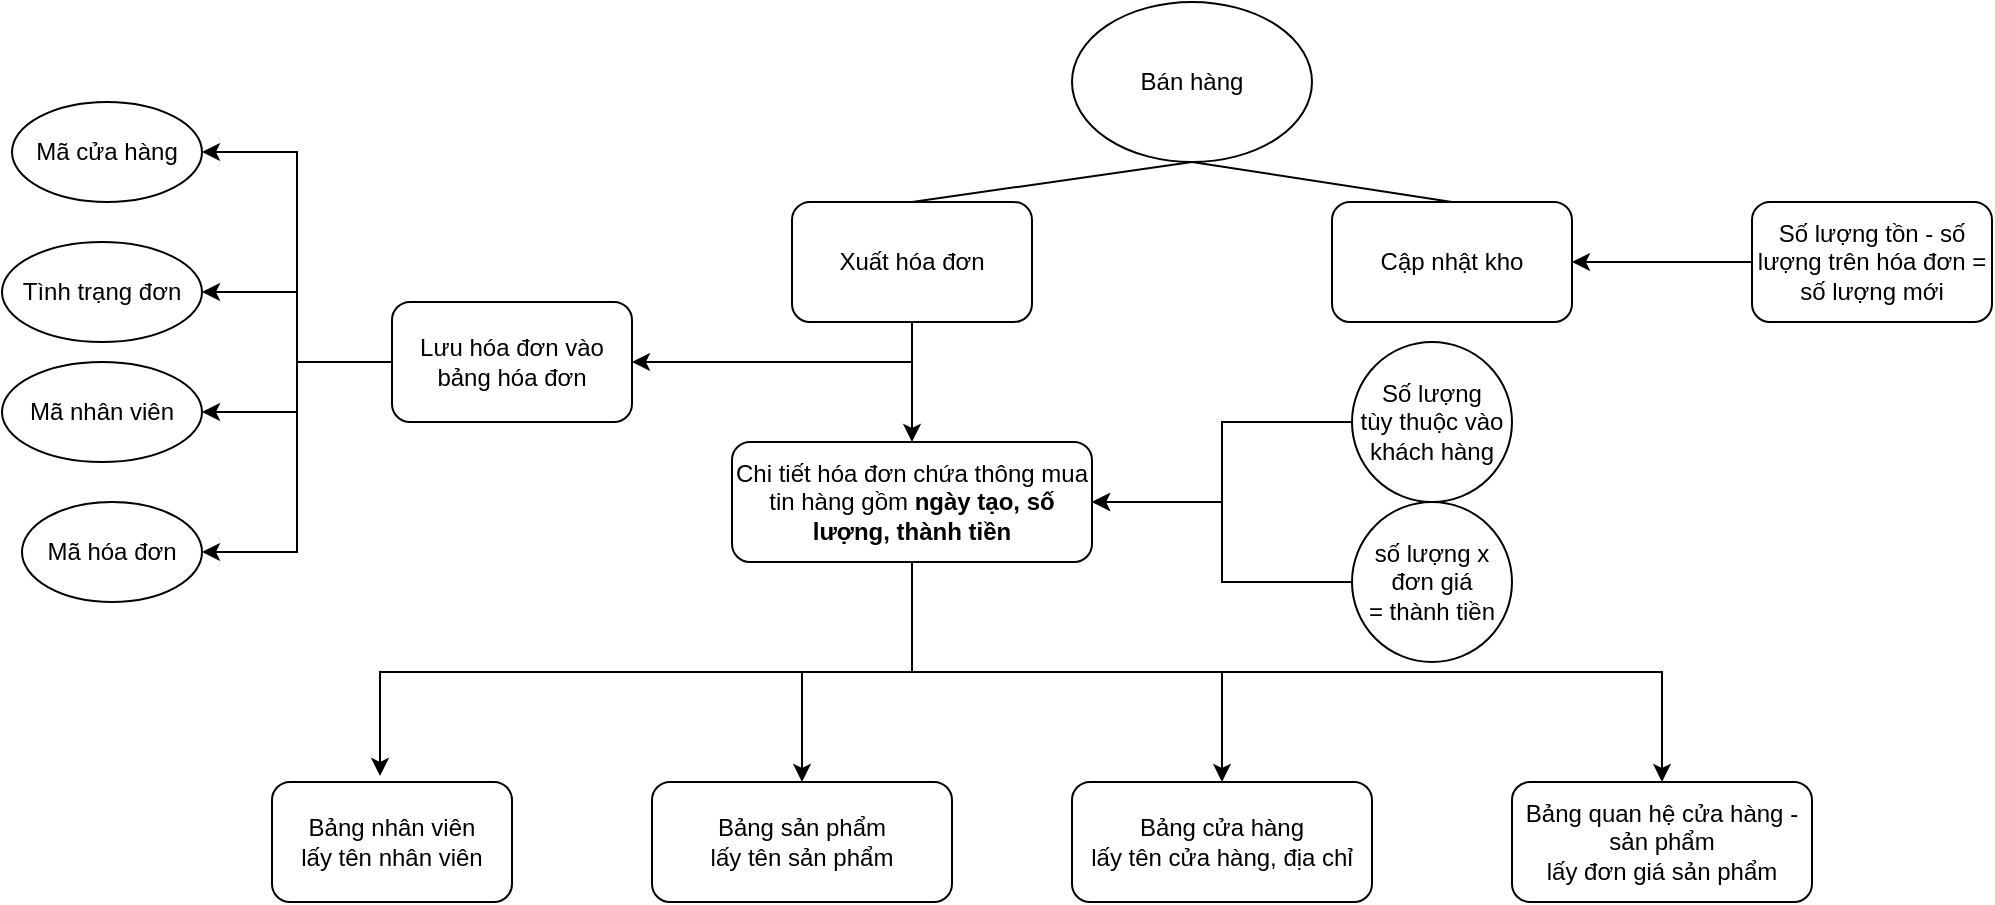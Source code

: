 <mxfile version="13.8.9-1" type="device"><diagram id="QHzrAVLqIM5QxG7SAPAj" name="Page-1"><mxGraphModel dx="2272" dy="794" grid="1" gridSize="10" guides="1" tooltips="1" connect="1" arrows="1" fold="1" page="1" pageScale="1" pageWidth="850" pageHeight="1100" math="0" shadow="0"><root><mxCell id="0"/><mxCell id="1" parent="0"/><mxCell id="8BvrSiJpKj6mLIWyLI3w-1" value="Bán hàng" style="ellipse;whiteSpace=wrap;html=1;" vertex="1" parent="1"><mxGeometry x="360" y="10" width="120" height="80" as="geometry"/></mxCell><mxCell id="8BvrSiJpKj6mLIWyLI3w-11" style="edgeStyle=orthogonalEdgeStyle;rounded=0;orthogonalLoop=1;jettySize=auto;html=1;exitX=0.5;exitY=1;exitDx=0;exitDy=0;" edge="1" parent="1" source="8BvrSiJpKj6mLIWyLI3w-2" target="8BvrSiJpKj6mLIWyLI3w-7"><mxGeometry relative="1" as="geometry"/></mxCell><mxCell id="8BvrSiJpKj6mLIWyLI3w-12" style="edgeStyle=orthogonalEdgeStyle;rounded=0;orthogonalLoop=1;jettySize=auto;html=1;exitX=0.5;exitY=1;exitDx=0;exitDy=0;entryX=0.5;entryY=0;entryDx=0;entryDy=0;" edge="1" parent="1" source="8BvrSiJpKj6mLIWyLI3w-2" target="8BvrSiJpKj6mLIWyLI3w-6"><mxGeometry relative="1" as="geometry"/></mxCell><mxCell id="8BvrSiJpKj6mLIWyLI3w-2" value="Xuất hóa đơn" style="rounded=1;whiteSpace=wrap;html=1;" vertex="1" parent="1"><mxGeometry x="220" y="110" width="120" height="60" as="geometry"/></mxCell><mxCell id="8BvrSiJpKj6mLIWyLI3w-3" value="Cập nhật kho" style="rounded=1;whiteSpace=wrap;html=1;" vertex="1" parent="1"><mxGeometry x="490" y="110" width="120" height="60" as="geometry"/></mxCell><mxCell id="8BvrSiJpKj6mLIWyLI3w-4" value="" style="endArrow=none;html=1;entryX=0.5;entryY=0;entryDx=0;entryDy=0;exitX=0.5;exitY=1;exitDx=0;exitDy=0;" edge="1" parent="1" source="8BvrSiJpKj6mLIWyLI3w-1" target="8BvrSiJpKj6mLIWyLI3w-2"><mxGeometry width="50" height="50" relative="1" as="geometry"><mxPoint x="410" y="140" as="sourcePoint"/><mxPoint x="460" y="90" as="targetPoint"/></mxGeometry></mxCell><mxCell id="8BvrSiJpKj6mLIWyLI3w-5" value="" style="endArrow=none;html=1;entryX=0.5;entryY=0;entryDx=0;entryDy=0;exitX=0.5;exitY=1;exitDx=0;exitDy=0;" edge="1" parent="1" source="8BvrSiJpKj6mLIWyLI3w-1" target="8BvrSiJpKj6mLIWyLI3w-3"><mxGeometry width="50" height="50" relative="1" as="geometry"><mxPoint x="420" y="130" as="sourcePoint"/><mxPoint x="580" y="120" as="targetPoint"/></mxGeometry></mxCell><mxCell id="8BvrSiJpKj6mLIWyLI3w-14" style="edgeStyle=orthogonalEdgeStyle;rounded=0;orthogonalLoop=1;jettySize=auto;html=1;exitX=0.5;exitY=1;exitDx=0;exitDy=0;entryX=0.5;entryY=0;entryDx=0;entryDy=0;" edge="1" parent="1" source="8BvrSiJpKj6mLIWyLI3w-6" target="8BvrSiJpKj6mLIWyLI3w-9"><mxGeometry relative="1" as="geometry"/></mxCell><mxCell id="8BvrSiJpKj6mLIWyLI3w-15" style="edgeStyle=orthogonalEdgeStyle;rounded=0;orthogonalLoop=1;jettySize=auto;html=1;exitX=0.5;exitY=1;exitDx=0;exitDy=0;entryX=0.5;entryY=0;entryDx=0;entryDy=0;" edge="1" parent="1" source="8BvrSiJpKj6mLIWyLI3w-6" target="8BvrSiJpKj6mLIWyLI3w-8"><mxGeometry relative="1" as="geometry"/></mxCell><mxCell id="8BvrSiJpKj6mLIWyLI3w-17" style="edgeStyle=orthogonalEdgeStyle;rounded=0;orthogonalLoop=1;jettySize=auto;html=1;exitX=0.5;exitY=1;exitDx=0;exitDy=0;entryX=0.5;entryY=0;entryDx=0;entryDy=0;" edge="1" parent="1" source="8BvrSiJpKj6mLIWyLI3w-6" target="8BvrSiJpKj6mLIWyLI3w-16"><mxGeometry relative="1" as="geometry"/></mxCell><mxCell id="8BvrSiJpKj6mLIWyLI3w-19" style="edgeStyle=orthogonalEdgeStyle;rounded=0;orthogonalLoop=1;jettySize=auto;html=1;exitX=0.5;exitY=1;exitDx=0;exitDy=0;entryX=0.45;entryY=-0.05;entryDx=0;entryDy=0;entryPerimeter=0;" edge="1" parent="1" source="8BvrSiJpKj6mLIWyLI3w-6" target="8BvrSiJpKj6mLIWyLI3w-18"><mxGeometry relative="1" as="geometry"/></mxCell><mxCell id="8BvrSiJpKj6mLIWyLI3w-6" value="Chi tiết hóa đơn chứa thông mua tin hàng gồm &lt;b&gt;ngày tạo, số lượng, thành tiền&lt;/b&gt;" style="rounded=1;whiteSpace=wrap;html=1;" vertex="1" parent="1"><mxGeometry x="190" y="230" width="180" height="60" as="geometry"/></mxCell><mxCell id="8BvrSiJpKj6mLIWyLI3w-29" style="edgeStyle=orthogonalEdgeStyle;rounded=0;orthogonalLoop=1;jettySize=auto;html=1;exitX=0;exitY=0.5;exitDx=0;exitDy=0;entryX=1;entryY=0.5;entryDx=0;entryDy=0;" edge="1" parent="1" source="8BvrSiJpKj6mLIWyLI3w-7" target="8BvrSiJpKj6mLIWyLI3w-26"><mxGeometry relative="1" as="geometry"/></mxCell><mxCell id="8BvrSiJpKj6mLIWyLI3w-30" style="edgeStyle=orthogonalEdgeStyle;rounded=0;orthogonalLoop=1;jettySize=auto;html=1;exitX=0;exitY=0.5;exitDx=0;exitDy=0;entryX=1;entryY=0.5;entryDx=0;entryDy=0;" edge="1" parent="1" source="8BvrSiJpKj6mLIWyLI3w-7" target="8BvrSiJpKj6mLIWyLI3w-27"><mxGeometry relative="1" as="geometry"/></mxCell><mxCell id="8BvrSiJpKj6mLIWyLI3w-32" style="edgeStyle=orthogonalEdgeStyle;rounded=0;orthogonalLoop=1;jettySize=auto;html=1;exitX=0;exitY=0.5;exitDx=0;exitDy=0;entryX=1;entryY=0.5;entryDx=0;entryDy=0;" edge="1" parent="1" source="8BvrSiJpKj6mLIWyLI3w-7" target="8BvrSiJpKj6mLIWyLI3w-28"><mxGeometry relative="1" as="geometry"/></mxCell><mxCell id="8BvrSiJpKj6mLIWyLI3w-34" style="edgeStyle=orthogonalEdgeStyle;rounded=0;orthogonalLoop=1;jettySize=auto;html=1;exitX=0;exitY=0.5;exitDx=0;exitDy=0;entryX=1;entryY=0.5;entryDx=0;entryDy=0;" edge="1" parent="1" source="8BvrSiJpKj6mLIWyLI3w-7" target="8BvrSiJpKj6mLIWyLI3w-33"><mxGeometry relative="1" as="geometry"/></mxCell><mxCell id="8BvrSiJpKj6mLIWyLI3w-7" value="Lưu hóa đơn vào bảng hóa đơn" style="rounded=1;whiteSpace=wrap;html=1;" vertex="1" parent="1"><mxGeometry x="20" y="160" width="120" height="60" as="geometry"/></mxCell><mxCell id="8BvrSiJpKj6mLIWyLI3w-8" value="Bảng cửa hàng&lt;br&gt;lấy tên cửa hàng, địa chỉ" style="rounded=1;whiteSpace=wrap;html=1;" vertex="1" parent="1"><mxGeometry x="360" y="400" width="150" height="60" as="geometry"/></mxCell><mxCell id="8BvrSiJpKj6mLIWyLI3w-9" value="Bảng sản phẩm&lt;br&gt;lấy tên sản phẩm" style="rounded=1;whiteSpace=wrap;html=1;" vertex="1" parent="1"><mxGeometry x="150" y="400" width="150" height="60" as="geometry"/></mxCell><mxCell id="8BvrSiJpKj6mLIWyLI3w-16" value="Bảng quan hệ cửa hàng - sản phẩm&lt;br&gt;lấy đơn giá sản phẩm" style="rounded=1;whiteSpace=wrap;html=1;" vertex="1" parent="1"><mxGeometry x="580" y="400" width="150" height="60" as="geometry"/></mxCell><mxCell id="8BvrSiJpKj6mLIWyLI3w-18" value="Bảng nhân viên&lt;br&gt;lấy tên nhân viên" style="rounded=1;whiteSpace=wrap;html=1;" vertex="1" parent="1"><mxGeometry x="-40" y="400" width="120" height="60" as="geometry"/></mxCell><mxCell id="8BvrSiJpKj6mLIWyLI3w-21" style="edgeStyle=orthogonalEdgeStyle;rounded=0;orthogonalLoop=1;jettySize=auto;html=1;exitX=0;exitY=0.5;exitDx=0;exitDy=0;entryX=1;entryY=0.5;entryDx=0;entryDy=0;" edge="1" parent="1" source="8BvrSiJpKj6mLIWyLI3w-20" target="8BvrSiJpKj6mLIWyLI3w-6"><mxGeometry relative="1" as="geometry"/></mxCell><mxCell id="8BvrSiJpKj6mLIWyLI3w-20" value="Số lượng&lt;br&gt;tùy thuộc vào khách hàng" style="ellipse;whiteSpace=wrap;html=1;aspect=fixed;" vertex="1" parent="1"><mxGeometry x="500" y="180" width="80" height="80" as="geometry"/></mxCell><mxCell id="8BvrSiJpKj6mLIWyLI3w-23" style="edgeStyle=orthogonalEdgeStyle;rounded=0;orthogonalLoop=1;jettySize=auto;html=1;exitX=0;exitY=0.5;exitDx=0;exitDy=0;entryX=1;entryY=0.5;entryDx=0;entryDy=0;" edge="1" parent="1" source="8BvrSiJpKj6mLIWyLI3w-22" target="8BvrSiJpKj6mLIWyLI3w-6"><mxGeometry relative="1" as="geometry"/></mxCell><mxCell id="8BvrSiJpKj6mLIWyLI3w-22" value="số lượng x đơn giá&lt;br&gt;= thành tiền" style="ellipse;whiteSpace=wrap;html=1;aspect=fixed;" vertex="1" parent="1"><mxGeometry x="500" y="260" width="80" height="80" as="geometry"/></mxCell><mxCell id="8BvrSiJpKj6mLIWyLI3w-25" style="edgeStyle=orthogonalEdgeStyle;rounded=0;orthogonalLoop=1;jettySize=auto;html=1;exitX=0;exitY=0.5;exitDx=0;exitDy=0;entryX=1;entryY=0.5;entryDx=0;entryDy=0;" edge="1" parent="1" source="8BvrSiJpKj6mLIWyLI3w-24" target="8BvrSiJpKj6mLIWyLI3w-3"><mxGeometry relative="1" as="geometry"/></mxCell><mxCell id="8BvrSiJpKj6mLIWyLI3w-24" value="Số lượng tồn - số lượng trên hóa đơn = số lượng mới" style="rounded=1;whiteSpace=wrap;html=1;" vertex="1" parent="1"><mxGeometry x="700" y="110" width="120" height="60" as="geometry"/></mxCell><mxCell id="8BvrSiJpKj6mLIWyLI3w-26" value="Mã hóa đơn" style="ellipse;whiteSpace=wrap;html=1;" vertex="1" parent="1"><mxGeometry x="-165" y="260" width="90" height="50" as="geometry"/></mxCell><mxCell id="8BvrSiJpKj6mLIWyLI3w-27" value="Mã cửa hàng" style="ellipse;whiteSpace=wrap;html=1;" vertex="1" parent="1"><mxGeometry x="-170" y="60" width="95" height="50" as="geometry"/></mxCell><mxCell id="8BvrSiJpKj6mLIWyLI3w-28" value="Tình trạng đơn" style="ellipse;whiteSpace=wrap;html=1;" vertex="1" parent="1"><mxGeometry x="-175" y="130" width="100" height="50" as="geometry"/></mxCell><mxCell id="8BvrSiJpKj6mLIWyLI3w-33" value="Mã nhân viên" style="ellipse;whiteSpace=wrap;html=1;" vertex="1" parent="1"><mxGeometry x="-175" y="190" width="100" height="50" as="geometry"/></mxCell></root></mxGraphModel></diagram></mxfile>